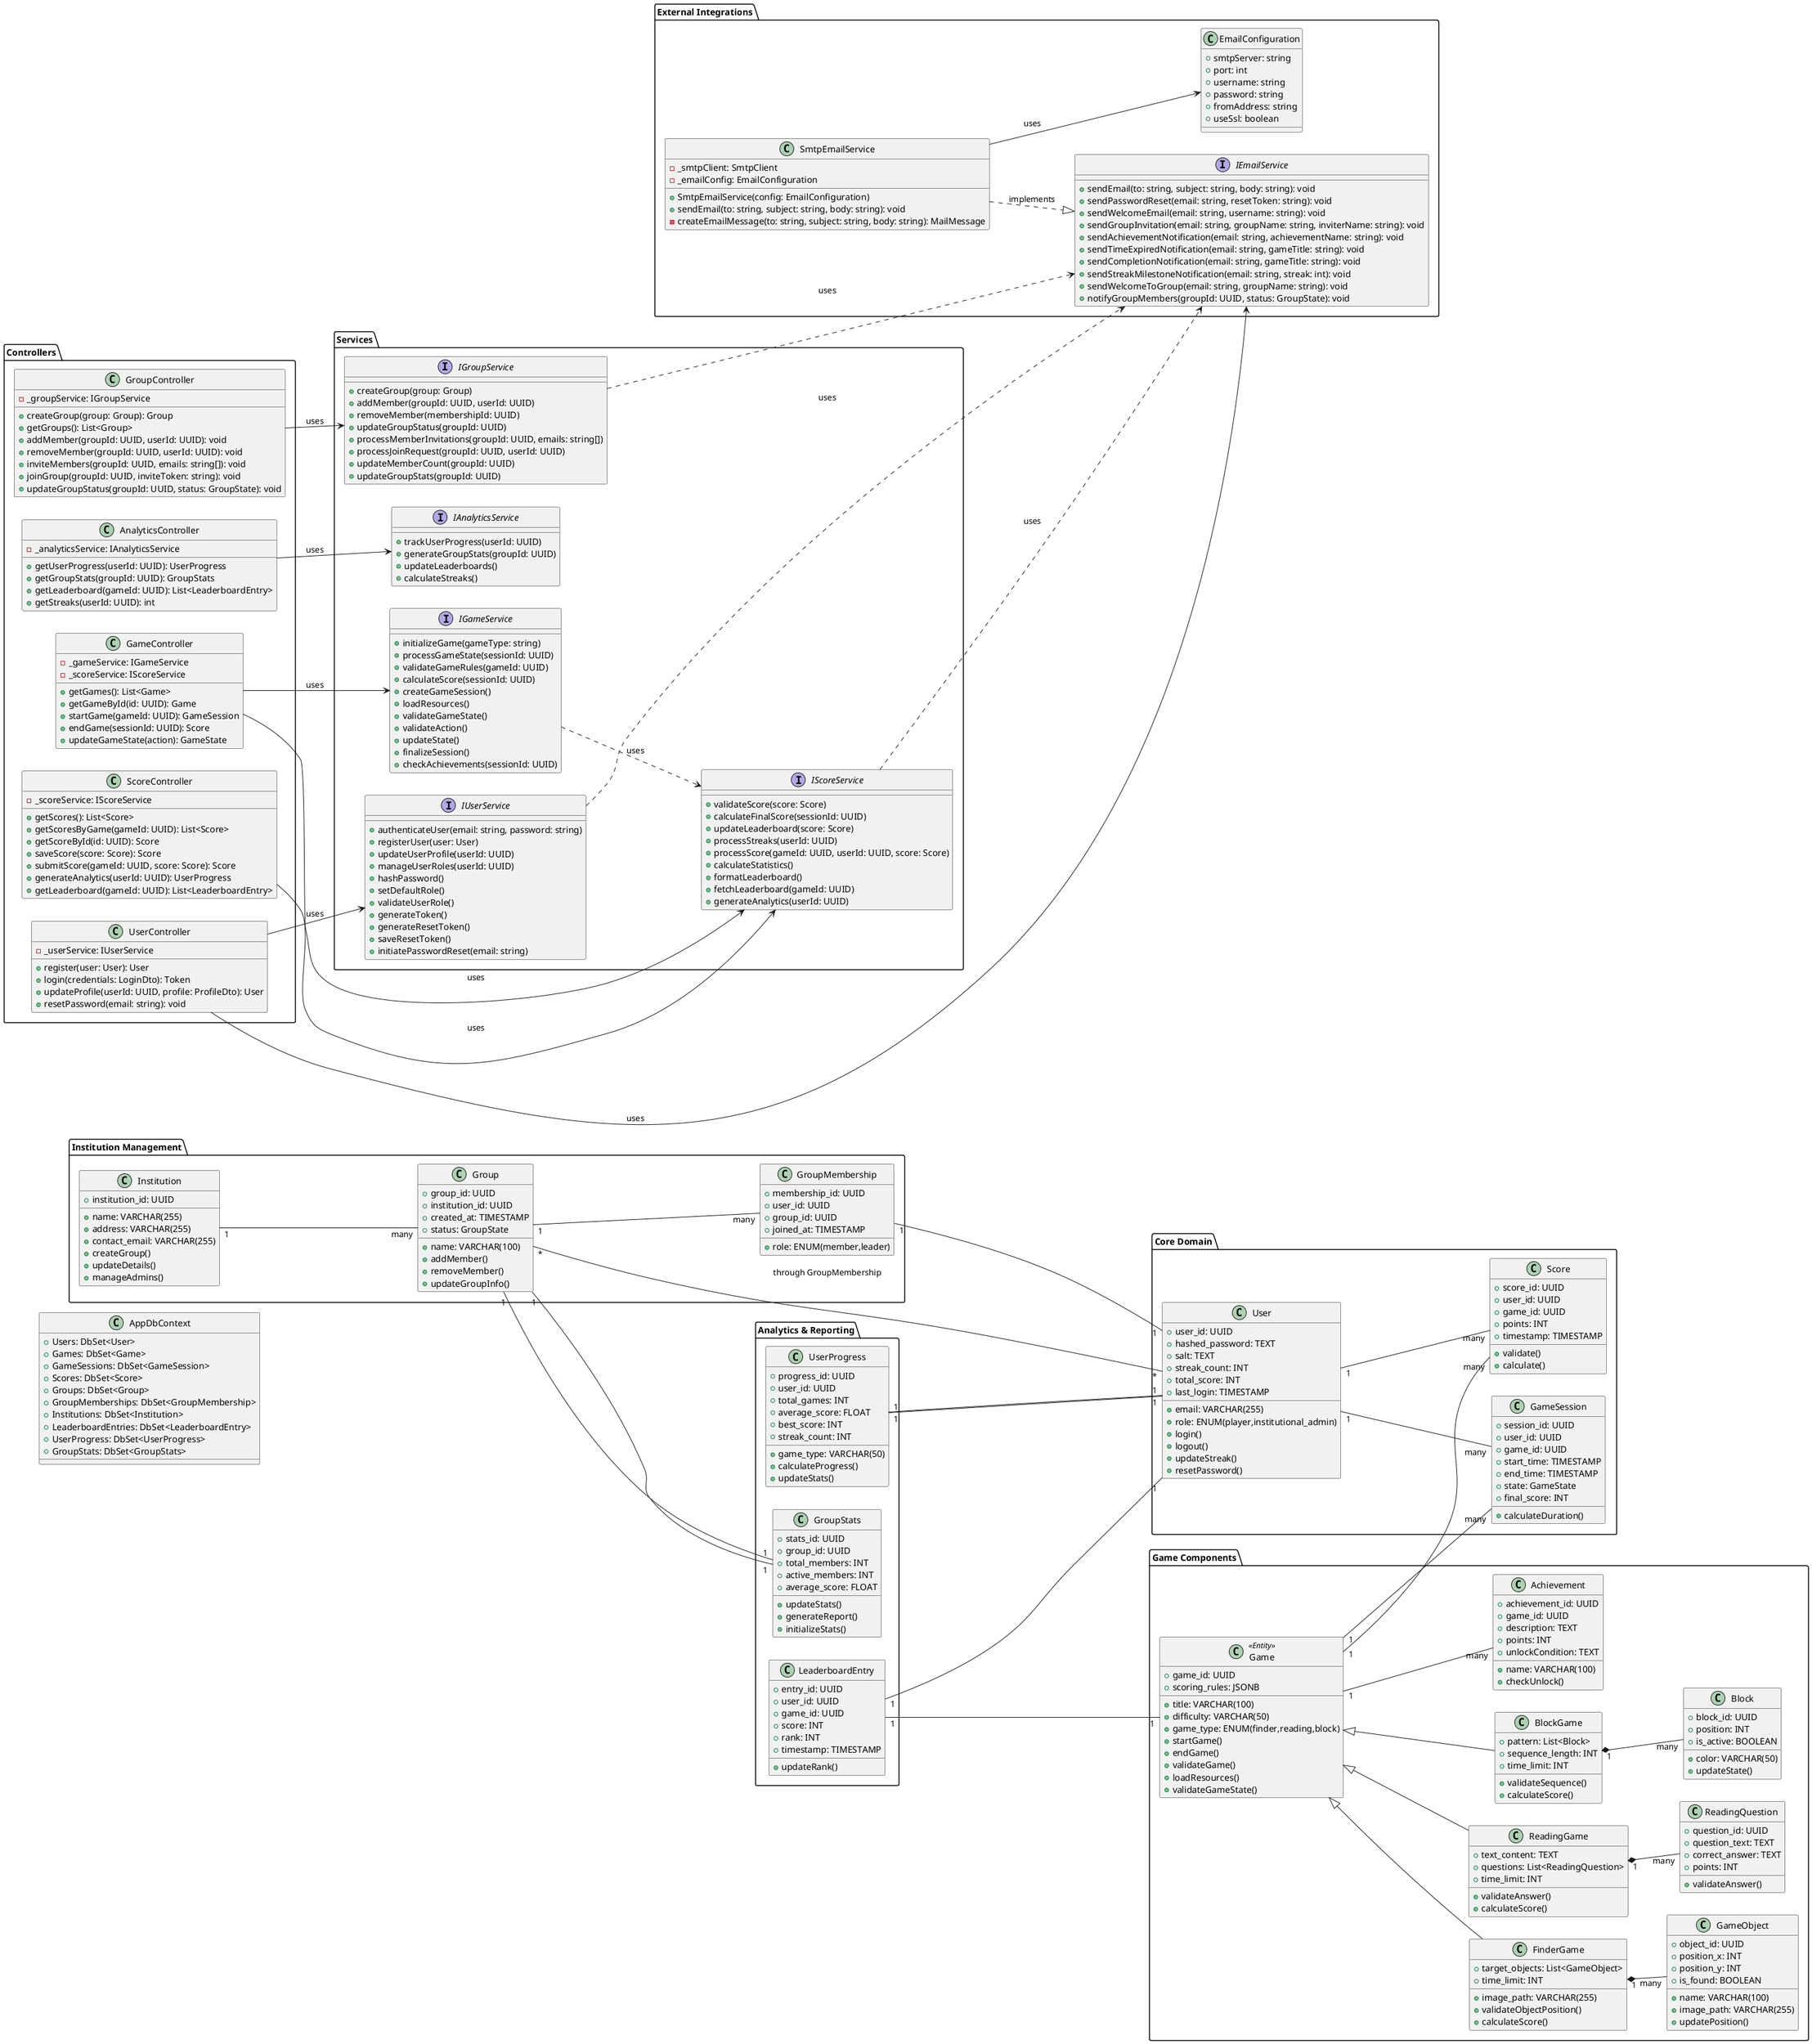 @startuml
' =============================================
' Class Diagram for Educational Game Platform
' =============================================
' This diagram represents the core structure of the educational game platform,
' including game components, user management, institution management,
' analytics, and service interfaces.
'
' Key Components:
' - Game Components: Core game types and their associated entities
' - Core Domain: Essential user and game session management
' - Institution Management: Organization and group management
' - Analytics & Reporting: Progress tracking and statistics
' - Services: Interface definitions for business logic
' - Controllers: API endpoints and request handling
' - External Integrations: Email service and configurations
'
' Relationships:
' - Inheritance: Game types inherit from base Game class
' - Composition: Games contain various game-specific objects
' - Associations: User-Game relationships through sessions and scores
' - Dependencies: Service interfaces and their implementations
' =============================================

' Style settings
left to right direction

' Game Components
package "Game Components" {
    class Game <<Entity>> {
        +game_id: UUID
        +title: VARCHAR(100)
        +scoring_rules: JSONB
        +difficulty: VARCHAR(50)
        +game_type: ENUM(finder,reading,block)
        +startGame()
        +endGame()
        +validateGame()
        +loadResources()
        +validateGameState()
    }

    class FinderGame {
        +image_path: VARCHAR(255)
        +target_objects: List<GameObject>
        +time_limit: INT
        +validateObjectPosition()
        +calculateScore()
    }

    class ReadingGame {
        +text_content: TEXT
        +questions: List<ReadingQuestion>
        +time_limit: INT
        +validateAnswer()
        +calculateScore()
    }

    class BlockGame {
        +pattern: List<Block>
        +sequence_length: INT
        +time_limit: INT
        +validateSequence()
        +calculateScore()
    }

    class GameObject {
        +object_id: UUID
        +name: VARCHAR(100)
        +image_path: VARCHAR(255)
        +position_x: INT
        +position_y: INT
        +is_found: BOOLEAN
        +updatePosition()
    }

    class ReadingQuestion {
        +question_id: UUID
        +question_text: TEXT
        +correct_answer: TEXT
        +points: INT
        +validateAnswer()
    }

    class Block {
        +block_id: UUID
        +color: VARCHAR(50)
        +position: INT
        +is_active: BOOLEAN
        +updateState()
    }

    class Achievement {
        +achievement_id: UUID
        +game_id: UUID
        +name: VARCHAR(100)
        +description: TEXT
        +points: INT
        +unlockCondition: TEXT
        +checkUnlock()
    }
}

' Core Domain
package "Core Domain" {
    class User {
        +user_id: UUID
        +email: VARCHAR(255)
        +hashed_password: TEXT
        +salt: TEXT
        +streak_count: INT
        +total_score: INT
        +last_login: TIMESTAMP
        +role: ENUM(player,institutional_admin)
        +login()
        +logout()
        +updateStreak()
        +resetPassword()
    }

    class Score {
        +score_id: UUID
        +user_id: UUID
        +game_id: UUID
        +points: INT
        +timestamp: TIMESTAMP
        +validate()
        +calculate()
    }

    class GameSession {
        +session_id: UUID
        +user_id: UUID
        +game_id: UUID
        +start_time: TIMESTAMP
        +end_time: TIMESTAMP
        +state: GameState
        +final_score: INT
        +calculateDuration()
    }
}

' Institution Management
package "Institution Management" {
    class Institution {
        +institution_id: UUID
        +name: VARCHAR(255)
        +address: VARCHAR(255)
        +contact_email: VARCHAR(255)
        +createGroup()
        +updateDetails()
        +manageAdmins()
    }

    class Group {
        +group_id: UUID
        +name: VARCHAR(100)
        +institution_id: UUID
        +created_at: TIMESTAMP
        +status: GroupState
        +addMember()
        +removeMember()
        +updateGroupInfo()
    }

    class GroupMembership {
        +membership_id: UUID
        +user_id: UUID
        +group_id: UUID
        +joined_at: TIMESTAMP
        +role: ENUM(member,leader)
    }
}

' ANALYTICS & REPORTING
package "Analytics & Reporting" {
    class UserProgress {
        +progress_id: UUID
        +user_id: UUID
        +game_type: VARCHAR(50)
        +total_games: INT
        +average_score: FLOAT
        +best_score: INT
        +streak_count: INT
        +calculateProgress()
        +updateStats()
    }

    class GroupStats {
        +stats_id: UUID
        +group_id: UUID
        +total_members: INT
        +active_members: INT
        +average_score: FLOAT
        +updateStats()
        +generateReport()
        +initializeStats()
    }

    class LeaderboardEntry {
        +entry_id: UUID
        +user_id: UUID
        +game_id: UUID
        +score: INT
        +rank: INT
        +timestamp: TIMESTAMP
        +updateRank()
    }
}

' SERVICES
package "Services" {
    interface IGameService {
        +initializeGame(gameType: string)
        +processGameState(sessionId: UUID)
        +validateGameRules(gameId: UUID)
        +calculateScore(sessionId: UUID)
        +createGameSession()
        +loadResources()
        +validateGameState()
        +validateAction()
        +updateState()
        +finalizeSession()
        +checkAchievements(sessionId: UUID)
    }

    interface IScoreService {
        +validateScore(score: Score)
        +calculateFinalScore(sessionId: UUID)
        +updateLeaderboard(score: Score)
        +processStreaks(userId: UUID)
        +processScore(gameId: UUID, userId: UUID, score: Score)
        +calculateStatistics()
        +formatLeaderboard()
        +fetchLeaderboard(gameId: UUID)
        +generateAnalytics(userId: UUID)
    }

    interface IUserService {
        +authenticateUser(email: string, password: string)
        +registerUser(user: User)
        +updateUserProfile(userId: UUID)
        +manageUserRoles(userId: UUID)
        +hashPassword()
        +setDefaultRole()
        +validateUserRole()
        +generateToken()
        +generateResetToken()
        +saveResetToken()
        +initiatePasswordReset(email: string)
    }

    interface IGroupService {
        +createGroup(group: Group)
        +addMember(groupId: UUID, userId: UUID)
        +removeMember(membershipId: UUID)
        +updateGroupStatus(groupId: UUID)
        +processMemberInvitations(groupId: UUID, emails: string[])
        +processJoinRequest(groupId: UUID, userId: UUID)
        +updateMemberCount(groupId: UUID)
        +updateGroupStats(groupId: UUID)
    }

    interface IAnalyticsService {
        +trackUserProgress(userId: UUID)
        +generateGroupStats(groupId: UUID)
        +updateLeaderboards()
        +calculateStreaks()
    }
}

' Controllers
package "Controllers" {
    class GameController {
        -_gameService: IGameService
        -_scoreService: IScoreService
        +getGames(): List<Game>
        +getGameById(id: UUID): Game
        +startGame(gameId: UUID): GameSession
        +endGame(sessionId: UUID): Score
        +updateGameState(action): GameState
    }

    class ScoreController {
        -_scoreService: IScoreService
        +getScores(): List<Score>
        +getScoresByGame(gameId: UUID): List<Score>
        +getScoreById(id: UUID): Score
        +saveScore(score: Score): Score
        +submitScore(gameId: UUID, score: Score): Score
        +generateAnalytics(userId: UUID): UserProgress
        +getLeaderboard(gameId: UUID): List<LeaderboardEntry>
    }

    class UserController {
        -_userService: IUserService
        +register(user: User): User
        +login(credentials: LoginDto): Token
        +updateProfile(userId: UUID, profile: ProfileDto): User
        +resetPassword(email: string): void
    }

    class GroupController {
        -_groupService: IGroupService
        +createGroup(group: Group): Group
        +getGroups(): List<Group>
        +addMember(groupId: UUID, userId: UUID): void
        +removeMember(groupId: UUID, userId: UUID): void
        +inviteMembers(groupId: UUID, emails: string[]): void
        +joinGroup(groupId: UUID, inviteToken: string): void
        +updateGroupStatus(groupId: UUID, status: GroupState): void
    }

    class AnalyticsController {
        -_analyticsService: IAnalyticsService
        +getUserProgress(userId: UUID): UserProgress
        +getGroupStats(groupId: UUID): GroupStats
        +getLeaderboard(gameId: UUID): List<LeaderboardEntry>
        +getStreaks(userId: UUID): int
    }
}

' EXTERNAL INTEGRATIONS
package "External Integrations" {
    interface IEmailService {
        +sendEmail(to: string, subject: string, body: string): void
        +sendPasswordReset(email: string, resetToken: string): void
        +sendWelcomeEmail(email: string, username: string): void
        +sendGroupInvitation(email: string, groupName: string, inviterName: string): void
        +sendAchievementNotification(email: string, achievementName: string): void
        +sendTimeExpiredNotification(email: string, gameTitle: string): void
        +sendCompletionNotification(email: string, gameTitle: string): void
        +sendStreakMilestoneNotification(email: string, streak: int): void
        +sendWelcomeToGroup(email: string, groupName: string): void
        +notifyGroupMembers(groupId: UUID, status: GroupState): void
    }

    class SmtpEmailService {
        -_smtpClient: SmtpClient
        -_emailConfig: EmailConfiguration
        +SmtpEmailService(config: EmailConfiguration)
        +sendEmail(to: string, subject: string, body: string): void
        -createEmailMessage(to: string, subject: string, body: string): MailMessage
    }

    class EmailConfiguration {
        +smtpServer: string
        +port: int
        +username: string
        +password: string
        +fromAddress: string
        +useSsl: boolean
    }
}

' DATABASE CONTEXT
class AppDbContext {
    +Users: DbSet<User>
    +Games: DbSet<Game>
    +GameSessions: DbSet<GameSession>
    +Scores: DbSet<Score>
    +Groups: DbSet<Group>
    +GroupMemberships: DbSet<GroupMembership>
    +Institutions: DbSet<Institution>
    +LeaderboardEntries: DbSet<LeaderboardEntry>
    +UserProgress: DbSet<UserProgress>
    +GroupStats: DbSet<GroupStats>
}

' CLASS INHERITANCE RELATIONSHIPS
Game <|-- FinderGame
Game <|-- ReadingGame
Game <|-- BlockGame
Game "1" -- "many" GameSession
Game "1" -- "many" Achievement
Game "1" -- "many" Score
FinderGame "1" *-- "many" GameObject
ReadingGame "1" *-- "many" ReadingQuestion
BlockGame "1" *-- "many" Block

' Core Domain Relationships
User "1" -- "many" GameSession
User "1" -- "many" Score
User "1" -- "1" UserProgress
User "*" -- "*" Group : through GroupMembership

' Institution Management Relationships
Institution "1" -- "many" Group
Group "1" -- "many" GroupMembership
Group "1" -- "1" GroupStats
GroupMembership "1" -- "1" User

' Analytics Relationships
UserProgress "1" -- "1" User
GroupStats "1" -- "1" Group
LeaderboardEntry "1" -- "1" User
LeaderboardEntry "1" -- "1" Game

' SERVICE DEPENDENCIES
IGameService ..> IScoreService : uses
IScoreService ..> IEmailService : uses
IUserService ..> IEmailService : uses
IGroupService ..> IEmailService : uses

' CONTROLLER DEPENDENCIES
GameController --> IGameService : uses
GameController --> IScoreService : uses
ScoreController --> IScoreService : uses
UserController --> IUserService : uses
UserController --> IEmailService : uses
GroupController --> IGroupService : uses
AnalyticsController --> IAnalyticsService : uses

' EMAIL SERVICE IMPLEMENTATION
SmtpEmailService ..|> IEmailService : implements
SmtpEmailService --> EmailConfiguration : uses

@enduml